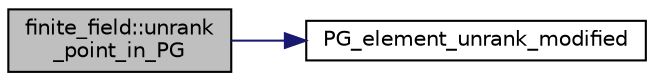 digraph "finite_field::unrank_point_in_PG"
{
  edge [fontname="Helvetica",fontsize="10",labelfontname="Helvetica",labelfontsize="10"];
  node [fontname="Helvetica",fontsize="10",shape=record];
  rankdir="LR";
  Node19677 [label="finite_field::unrank\l_point_in_PG",height=0.2,width=0.4,color="black", fillcolor="grey75", style="filled", fontcolor="black"];
  Node19677 -> Node19678 [color="midnightblue",fontsize="10",style="solid",fontname="Helvetica"];
  Node19678 [label="PG_element_unrank_modified",height=0.2,width=0.4,color="black", fillcolor="white", style="filled",URL="$d4/d67/geometry_8h.html#a83ae9b605d496f6a90345303f6efae64"];
}
